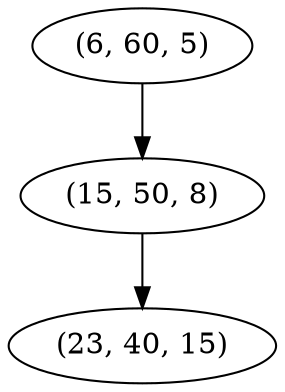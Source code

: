 digraph tree {
    "(6, 60, 5)";
    "(15, 50, 8)";
    "(23, 40, 15)";
    "(6, 60, 5)" -> "(15, 50, 8)";
    "(15, 50, 8)" -> "(23, 40, 15)";
}
